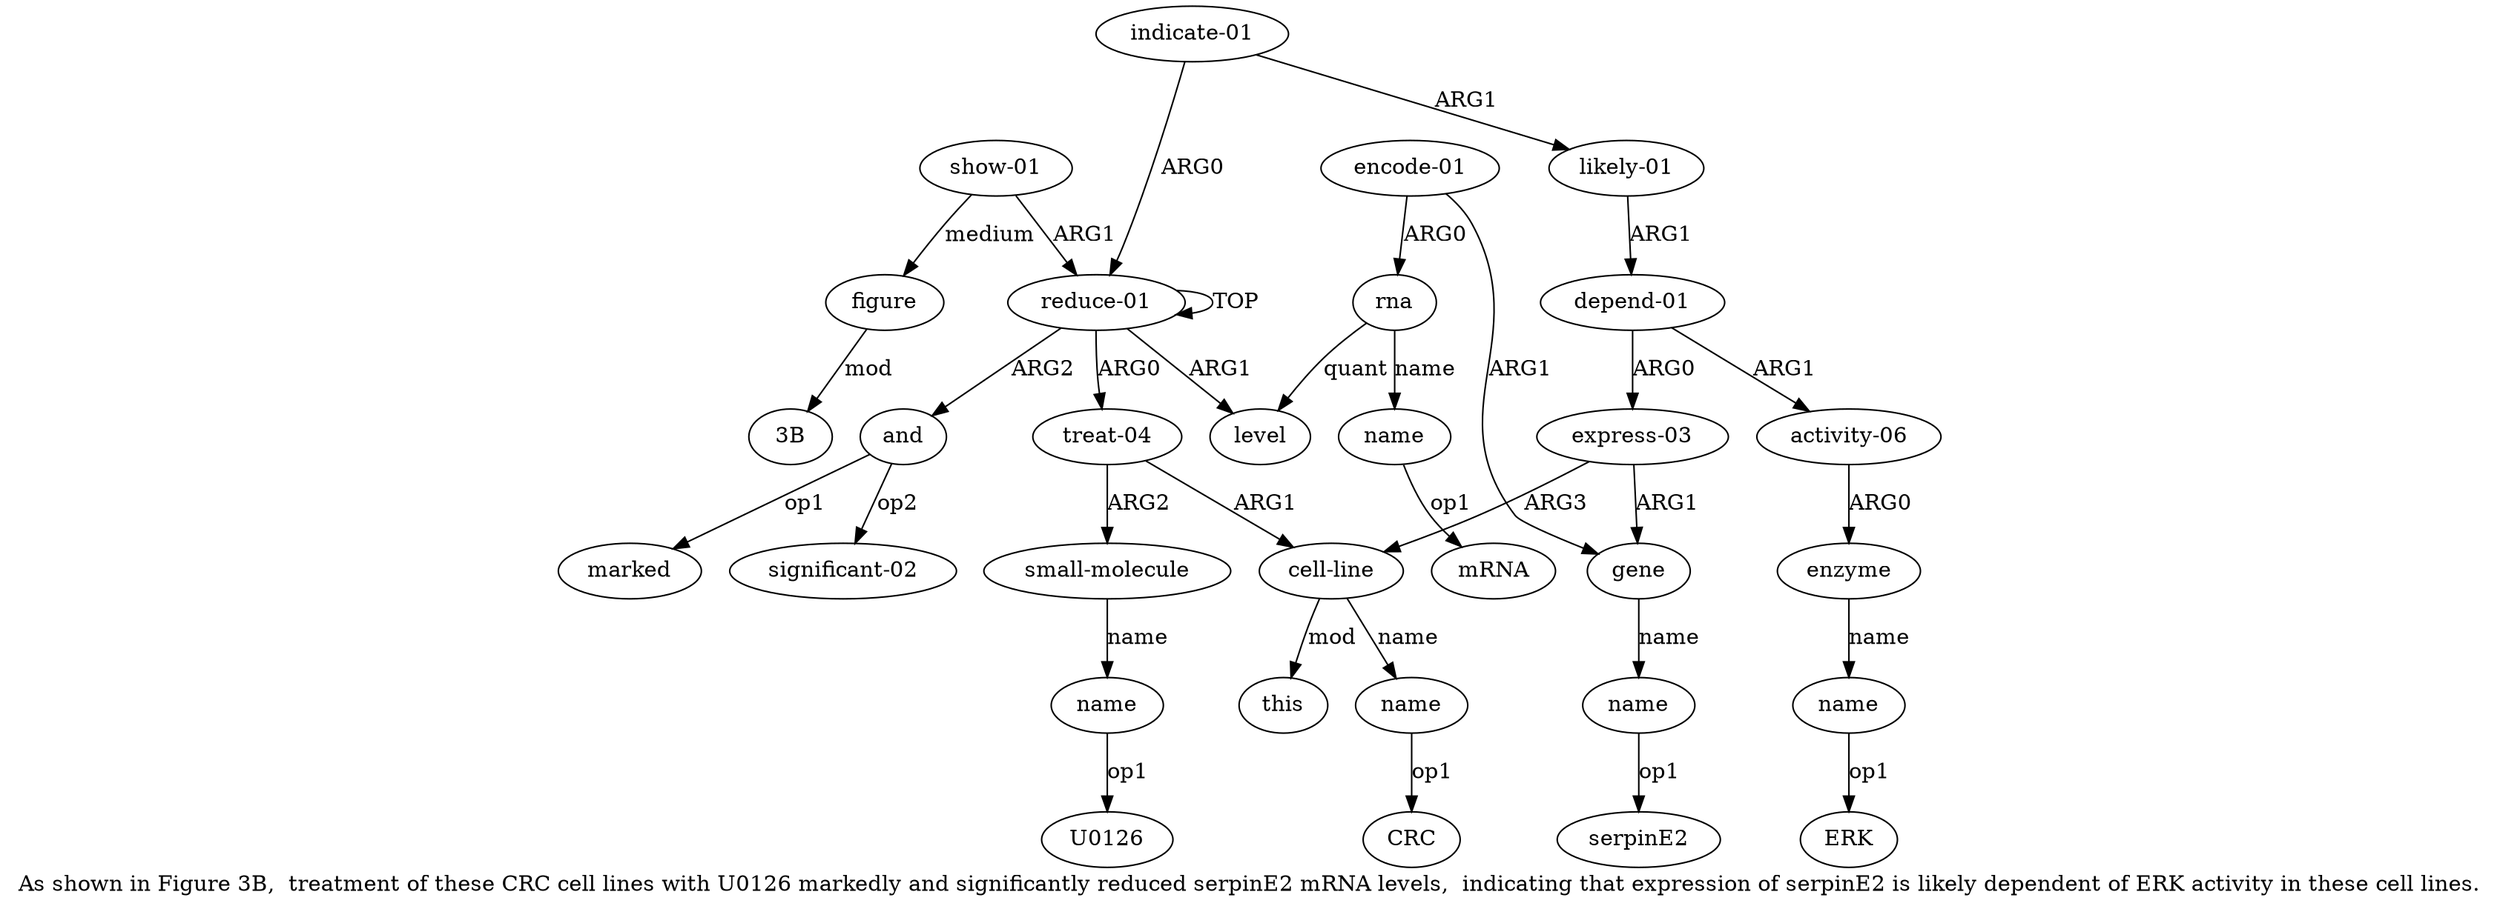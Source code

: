 digraph  {
	graph [label="As shown in Figure 3B,  treatment of these CRC cell lines with U0126 markedly and significantly reduced serpinE2 mRNA levels,  indicating \
that expression of serpinE2 is likely dependent of ERK activity in these cell lines."];
	node [label="\N"];
	a20	 [color=black,
		gold_ind=20,
		gold_label="activity-06",
		label="activity-06",
		test_ind=20,
		test_label="activity-06"];
	a21	 [color=black,
		gold_ind=21,
		gold_label=enzyme,
		label=enzyme,
		test_ind=21,
		test_label=enzyme];
	a20 -> a21 [key=0,
	color=black,
	gold_label=ARG0,
	label=ARG0,
	test_label=ARG0];
a22 [color=black,
	gold_ind=22,
	gold_label=name,
	label=name,
	test_ind=22,
	test_label=name];
a21 -> a22 [key=0,
color=black,
gold_label=name,
label=name,
test_label=name];
"a22 ERK" [color=black,
gold_ind=-1,
gold_label=ERK,
label=ERK,
test_ind=-1,
test_label=ERK];
a22 -> "a22 ERK" [key=0,
color=black,
gold_label=op1,
label=op1,
test_label=op1];
a23 [color=black,
gold_ind=23,
gold_label="show-01",
label="show-01",
test_ind=23,
test_label="show-01"];
a24 [color=black,
gold_ind=24,
gold_label=figure,
label=figure,
test_ind=24,
test_label=figure];
a23 -> a24 [key=0,
color=black,
gold_label=medium,
label=medium,
test_label=medium];
a0 [color=black,
gold_ind=0,
gold_label="reduce-01",
label="reduce-01",
test_ind=0,
test_label="reduce-01"];
a23 -> a0 [key=0,
color=black,
gold_label=ARG1,
label=ARG1,
test_label=ARG1];
"a24 3B" [color=black,
gold_ind=-1,
gold_label="3B",
label="3B",
test_ind=-1,
test_label="3B"];
a24 -> "a24 3B" [key=0,
color=black,
gold_label=mod,
label=mod,
test_label=mod];
"a12 serpinE2" [color=black,
gold_ind=-1,
gold_label=serpinE2,
label=serpinE2,
test_ind=-1,
test_label=serpinE2];
"a6 U0126" [color=black,
gold_ind=-1,
gold_label=U0126,
label=U0126,
test_ind=-1,
test_label=U0126];
"a3 CRC" [color=black,
gold_ind=-1,
gold_label=CRC,
label=CRC,
test_ind=-1,
test_label=CRC];
a15 [color=black,
gold_ind=15,
gold_label="significant-02",
label="significant-02",
test_ind=15,
test_label="significant-02"];
a14 [color=black,
gold_ind=14,
gold_label=marked,
label=marked,
test_ind=14,
test_label=marked];
a17 [color=black,
gold_ind=17,
gold_label="likely-01",
label="likely-01",
test_ind=17,
test_label="likely-01"];
a18 [color=black,
gold_ind=18,
gold_label="depend-01",
label="depend-01",
test_ind=18,
test_label="depend-01"];
a17 -> a18 [key=0,
color=black,
gold_label=ARG1,
label=ARG1,
test_label=ARG1];
a16 [color=black,
gold_ind=16,
gold_label="indicate-01",
label="indicate-01",
test_ind=16,
test_label="indicate-01"];
a16 -> a17 [key=0,
color=black,
gold_label=ARG1,
label=ARG1,
test_label=ARG1];
a16 -> a0 [key=0,
color=black,
gold_label=ARG0,
label=ARG0,
test_label=ARG0];
a11 [color=black,
gold_ind=11,
gold_label=gene,
label=gene,
test_ind=11,
test_label=gene];
a12 [color=black,
gold_ind=12,
gold_label=name,
label=name,
test_ind=12,
test_label=name];
a11 -> a12 [key=0,
color=black,
gold_label=name,
label=name,
test_label=name];
a10 [color=black,
gold_ind=10,
gold_label="encode-01",
label="encode-01",
test_ind=10,
test_label="encode-01"];
a10 -> a11 [key=0,
color=black,
gold_label=ARG1,
label=ARG1,
test_label=ARG1];
a8 [color=black,
gold_ind=8,
gold_label=rna,
label=rna,
test_ind=8,
test_label=rna];
a10 -> a8 [key=0,
color=black,
gold_label=ARG0,
label=ARG0,
test_label=ARG0];
a13 [color=black,
gold_ind=13,
gold_label=and,
label=and,
test_ind=13,
test_label=and];
a13 -> a15 [key=0,
color=black,
gold_label=op2,
label=op2,
test_label=op2];
a13 -> a14 [key=0,
color=black,
gold_label=op1,
label=op1,
test_label=op1];
a12 -> "a12 serpinE2" [key=0,
color=black,
gold_label=op1,
label=op1,
test_label=op1];
a19 [color=black,
gold_ind=19,
gold_label="express-03",
label="express-03",
test_ind=19,
test_label="express-03"];
a19 -> a11 [key=0,
color=black,
gold_label=ARG1,
label=ARG1,
test_label=ARG1];
a2 [color=black,
gold_ind=2,
gold_label="cell-line",
label="cell-line",
test_ind=2,
test_label="cell-line"];
a19 -> a2 [key=0,
color=black,
gold_label=ARG3,
label=ARG3,
test_label=ARG3];
a18 -> a20 [key=0,
color=black,
gold_label=ARG1,
label=ARG1,
test_label=ARG1];
a18 -> a19 [key=0,
color=black,
gold_label=ARG0,
label=ARG0,
test_label=ARG0];
a1 [color=black,
gold_ind=1,
gold_label="treat-04",
label="treat-04",
test_ind=1,
test_label="treat-04"];
a1 -> a2 [key=0,
color=black,
gold_label=ARG1,
label=ARG1,
test_label=ARG1];
a5 [color=black,
gold_ind=5,
gold_label="small-molecule",
label="small-molecule",
test_ind=5,
test_label="small-molecule"];
a1 -> a5 [key=0,
color=black,
gold_label=ARG2,
label=ARG2,
test_label=ARG2];
a0 -> a13 [key=0,
color=black,
gold_label=ARG2,
label=ARG2,
test_label=ARG2];
a0 -> a1 [key=0,
color=black,
gold_label=ARG0,
label=ARG0,
test_label=ARG0];
a0 -> a0 [key=0,
color=black,
gold_label=TOP,
label=TOP,
test_label=TOP];
a7 [color=black,
gold_ind=7,
gold_label=level,
label=level,
test_ind=7,
test_label=level];
a0 -> a7 [key=0,
color=black,
gold_label=ARG1,
label=ARG1,
test_label=ARG1];
a3 [color=black,
gold_ind=3,
gold_label=name,
label=name,
test_ind=3,
test_label=name];
a3 -> "a3 CRC" [key=0,
color=black,
gold_label=op1,
label=op1,
test_label=op1];
a2 -> a3 [key=0,
color=black,
gold_label=name,
label=name,
test_label=name];
a4 [color=black,
gold_ind=4,
gold_label=this,
label=this,
test_ind=4,
test_label=this];
a2 -> a4 [key=0,
color=black,
gold_label=mod,
label=mod,
test_label=mod];
a6 [color=black,
gold_ind=6,
gold_label=name,
label=name,
test_ind=6,
test_label=name];
a5 -> a6 [key=0,
color=black,
gold_label=name,
label=name,
test_label=name];
a6 -> "a6 U0126" [key=0,
color=black,
gold_label=op1,
label=op1,
test_label=op1];
a9 [color=black,
gold_ind=9,
gold_label=name,
label=name,
test_ind=9,
test_label=name];
"a9 mRNA" [color=black,
gold_ind=-1,
gold_label=mRNA,
label=mRNA,
test_ind=-1,
test_label=mRNA];
a9 -> "a9 mRNA" [key=0,
color=black,
gold_label=op1,
label=op1,
test_label=op1];
a8 -> a7 [key=0,
color=black,
gold_label=quant,
label=quant,
test_label=quant];
a8 -> a9 [key=0,
color=black,
gold_label=name,
label=name,
test_label=name];
}
